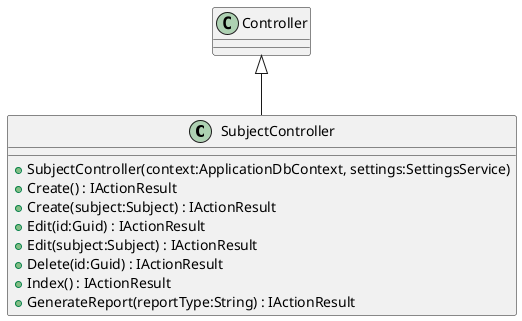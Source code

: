 @startuml
class SubjectController {
    + SubjectController(context:ApplicationDbContext, settings:SettingsService)
    + Create() : IActionResult
    + Create(subject:Subject) : IActionResult
    + Edit(id:Guid) : IActionResult
    + Edit(subject:Subject) : IActionResult
    + Delete(id:Guid) : IActionResult
    + Index() : IActionResult
    + GenerateReport(reportType:String) : IActionResult
}
Controller <|-- SubjectController
@enduml
